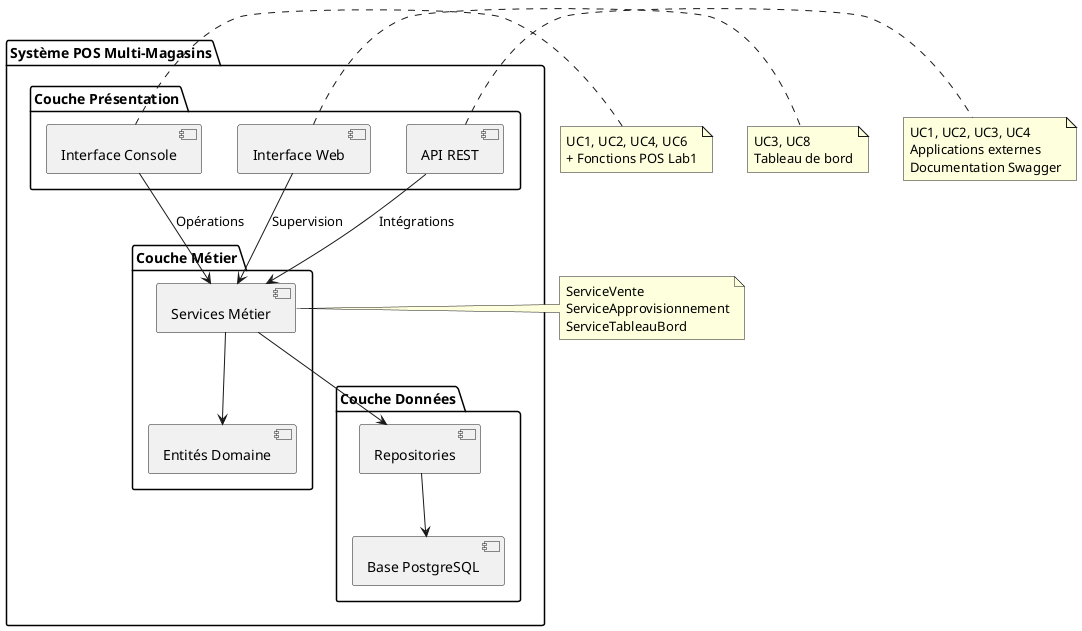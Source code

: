 @startuml
package "Système POS Multi-Magasins" {

  ' Interfaces utilisateur
  package "Couche Présentation" {
    [Interface Console] as CONSOLE
    [Interface Web] as WEB
    [API REST] as API
  }
  
  ' Logique métier centralisée
  package "Couche Métier" {
    [Services Métier] as SERVICES
    [Entités Domaine] as ENTITIES
  }
  
  ' Persistance
  package "Couche Données" {
    [Repositories] as REPOS
    [Base PostgreSQL] as DB
  }
}

' Relations
CONSOLE --> SERVICES : Opérations
WEB --> SERVICES : Supervision
API --> SERVICES : Intégrations
SERVICES --> ENTITIES
SERVICES --> REPOS
REPOS --> DB

' Annotations
note right of CONSOLE
  UC1, UC2, UC4, UC6
  + Fonctions POS Lab1
end note

note right of WEB
  UC3, UC8
  Tableau de bord
end note

note right of API
  UC1, UC2, UC3, UC4
  Applications externes
  Documentation Swagger
end note

note right of SERVICES
  ServiceVente
  ServiceApprovisionnement
  ServiceTableauBord
end note

@enduml
